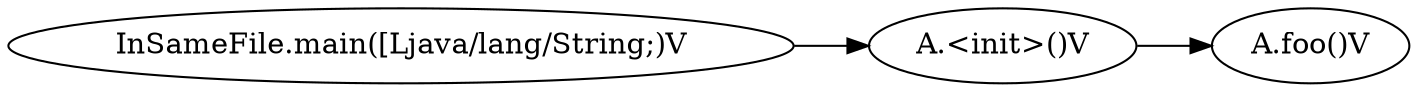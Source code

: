 digraph graphname {
rankdir="LR";
117 [label="A.<init>()V"]
120 [label="A.foo()V"]
131 [label="InSameFile.main([Ljava/lang/String;)V"]
117 -> 120
131 -> 117
}
